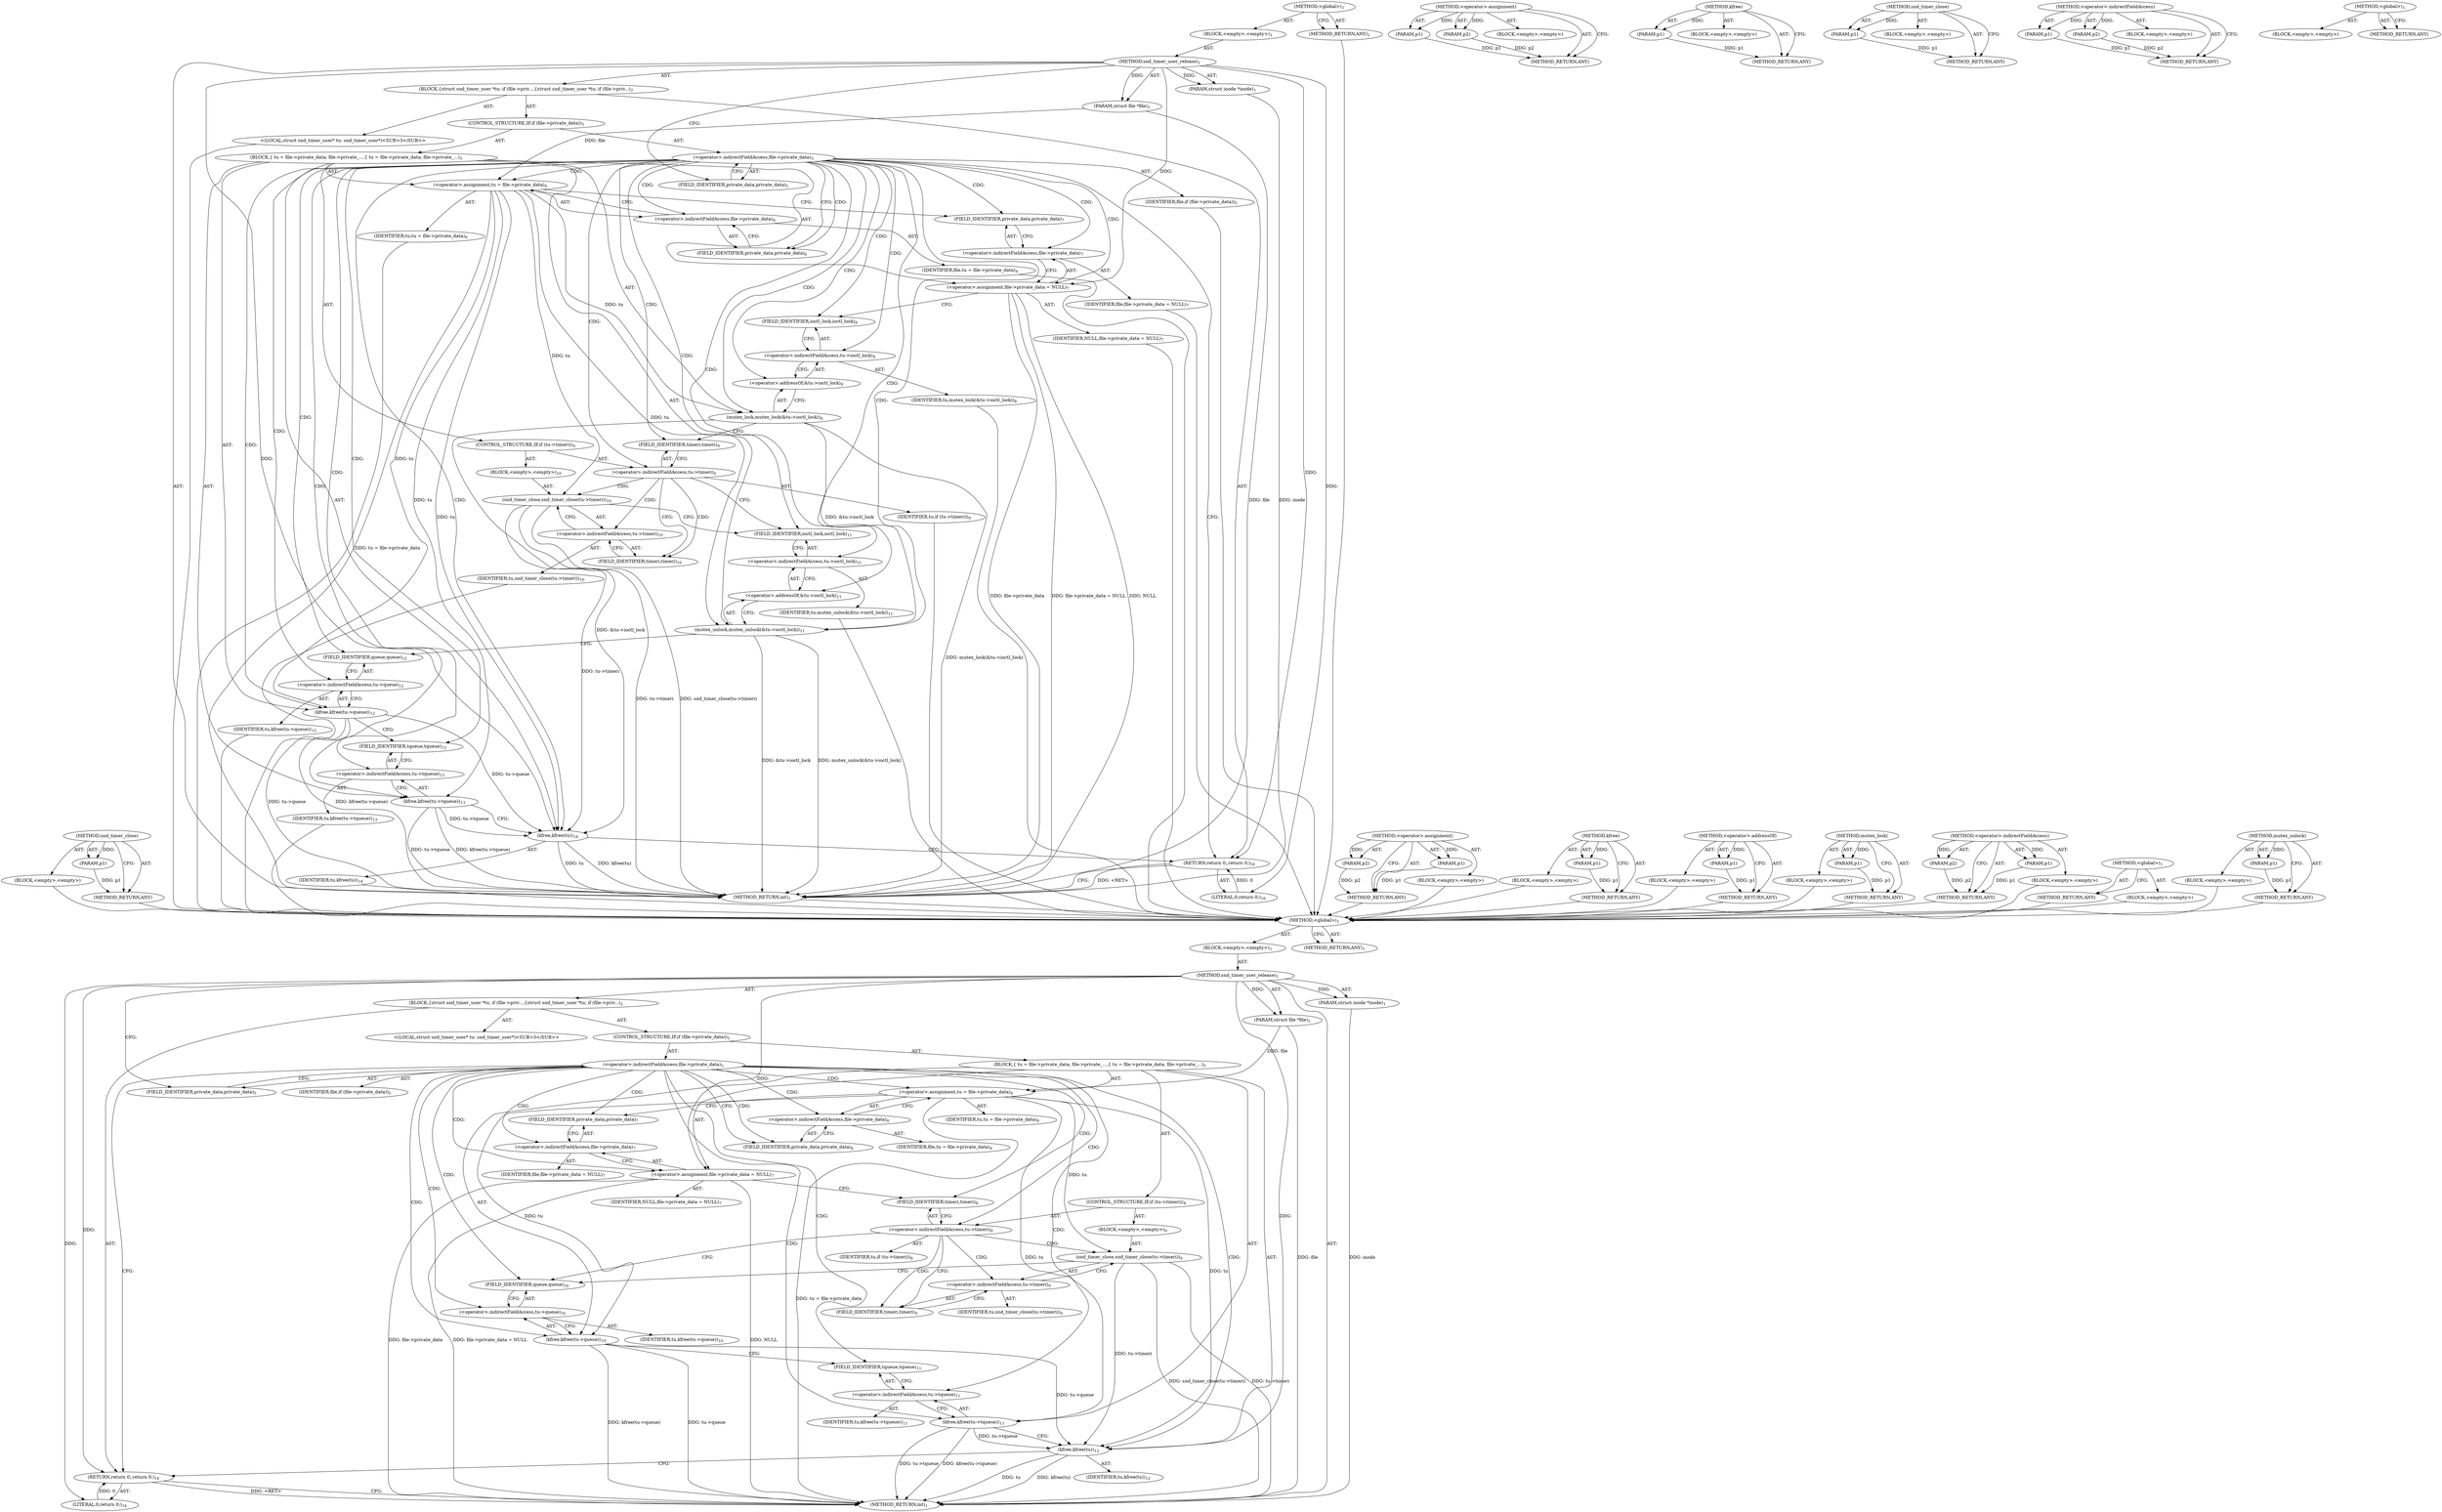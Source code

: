 digraph "mutex_unlock" {
vulnerable_6 [label=<(METHOD,&lt;global&gt;)<SUB>1</SUB>>];
vulnerable_7 [label=<(BLOCK,&lt;empty&gt;,&lt;empty&gt;)<SUB>1</SUB>>];
vulnerable_8 [label=<(METHOD,snd_timer_user_release)<SUB>1</SUB>>];
vulnerable_9 [label=<(PARAM,struct inode *inode)<SUB>1</SUB>>];
vulnerable_10 [label=<(PARAM,struct file *file)<SUB>1</SUB>>];
vulnerable_11 [label=<(BLOCK,{
	struct snd_timer_user *tu;

 	if (file-&gt;priv...,{
	struct snd_timer_user *tu;

 	if (file-&gt;priv...)<SUB>2</SUB>>];
vulnerable_12 [label="<(LOCAL,struct snd_timer_user* tu: snd_timer_user*)<SUB>3</SUB>>"];
vulnerable_13 [label=<(CONTROL_STRUCTURE,IF,if (file-&gt;private_data))<SUB>5</SUB>>];
vulnerable_14 [label=<(&lt;operator&gt;.indirectFieldAccess,file-&gt;private_data)<SUB>5</SUB>>];
vulnerable_15 [label=<(IDENTIFIER,file,if (file-&gt;private_data))<SUB>5</SUB>>];
vulnerable_16 [label=<(FIELD_IDENTIFIER,private_data,private_data)<SUB>5</SUB>>];
vulnerable_17 [label=<(BLOCK,{
 		tu = file-&gt;private_data;
 		file-&gt;private_...,{
 		tu = file-&gt;private_data;
 		file-&gt;private_...)<SUB>5</SUB>>];
vulnerable_18 [label=<(&lt;operator&gt;.assignment,tu = file-&gt;private_data)<SUB>6</SUB>>];
vulnerable_19 [label=<(IDENTIFIER,tu,tu = file-&gt;private_data)<SUB>6</SUB>>];
vulnerable_20 [label=<(&lt;operator&gt;.indirectFieldAccess,file-&gt;private_data)<SUB>6</SUB>>];
vulnerable_21 [label=<(IDENTIFIER,file,tu = file-&gt;private_data)<SUB>6</SUB>>];
vulnerable_22 [label=<(FIELD_IDENTIFIER,private_data,private_data)<SUB>6</SUB>>];
vulnerable_23 [label=<(&lt;operator&gt;.assignment,file-&gt;private_data = NULL)<SUB>7</SUB>>];
vulnerable_24 [label=<(&lt;operator&gt;.indirectFieldAccess,file-&gt;private_data)<SUB>7</SUB>>];
vulnerable_25 [label=<(IDENTIFIER,file,file-&gt;private_data = NULL)<SUB>7</SUB>>];
vulnerable_26 [label=<(FIELD_IDENTIFIER,private_data,private_data)<SUB>7</SUB>>];
vulnerable_27 [label=<(IDENTIFIER,NULL,file-&gt;private_data = NULL)<SUB>7</SUB>>];
vulnerable_28 [label=<(CONTROL_STRUCTURE,IF,if (tu-&gt;timeri))<SUB>8</SUB>>];
vulnerable_29 [label=<(&lt;operator&gt;.indirectFieldAccess,tu-&gt;timeri)<SUB>8</SUB>>];
vulnerable_30 [label=<(IDENTIFIER,tu,if (tu-&gt;timeri))<SUB>8</SUB>>];
vulnerable_31 [label=<(FIELD_IDENTIFIER,timeri,timeri)<SUB>8</SUB>>];
vulnerable_32 [label=<(BLOCK,&lt;empty&gt;,&lt;empty&gt;)<SUB>9</SUB>>];
vulnerable_33 [label=<(snd_timer_close,snd_timer_close(tu-&gt;timeri))<SUB>9</SUB>>];
vulnerable_34 [label=<(&lt;operator&gt;.indirectFieldAccess,tu-&gt;timeri)<SUB>9</SUB>>];
vulnerable_35 [label=<(IDENTIFIER,tu,snd_timer_close(tu-&gt;timeri))<SUB>9</SUB>>];
vulnerable_36 [label=<(FIELD_IDENTIFIER,timeri,timeri)<SUB>9</SUB>>];
vulnerable_37 [label=<(kfree,kfree(tu-&gt;queue))<SUB>10</SUB>>];
vulnerable_38 [label=<(&lt;operator&gt;.indirectFieldAccess,tu-&gt;queue)<SUB>10</SUB>>];
vulnerable_39 [label=<(IDENTIFIER,tu,kfree(tu-&gt;queue))<SUB>10</SUB>>];
vulnerable_40 [label=<(FIELD_IDENTIFIER,queue,queue)<SUB>10</SUB>>];
vulnerable_41 [label=<(kfree,kfree(tu-&gt;tqueue))<SUB>11</SUB>>];
vulnerable_42 [label=<(&lt;operator&gt;.indirectFieldAccess,tu-&gt;tqueue)<SUB>11</SUB>>];
vulnerable_43 [label=<(IDENTIFIER,tu,kfree(tu-&gt;tqueue))<SUB>11</SUB>>];
vulnerable_44 [label=<(FIELD_IDENTIFIER,tqueue,tqueue)<SUB>11</SUB>>];
vulnerable_45 [label=<(kfree,kfree(tu))<SUB>12</SUB>>];
vulnerable_46 [label=<(IDENTIFIER,tu,kfree(tu))<SUB>12</SUB>>];
vulnerable_47 [label=<(RETURN,return 0;,return 0;)<SUB>14</SUB>>];
vulnerable_48 [label=<(LITERAL,0,return 0;)<SUB>14</SUB>>];
vulnerable_49 [label=<(METHOD_RETURN,int)<SUB>1</SUB>>];
vulnerable_51 [label=<(METHOD_RETURN,ANY)<SUB>1</SUB>>];
vulnerable_77 [label=<(METHOD,&lt;operator&gt;.assignment)>];
vulnerable_78 [label=<(PARAM,p1)>];
vulnerable_79 [label=<(PARAM,p2)>];
vulnerable_80 [label=<(BLOCK,&lt;empty&gt;,&lt;empty&gt;)>];
vulnerable_81 [label=<(METHOD_RETURN,ANY)>];
vulnerable_86 [label=<(METHOD,kfree)>];
vulnerable_87 [label=<(PARAM,p1)>];
vulnerable_88 [label=<(BLOCK,&lt;empty&gt;,&lt;empty&gt;)>];
vulnerable_89 [label=<(METHOD_RETURN,ANY)>];
vulnerable_82 [label=<(METHOD,snd_timer_close)>];
vulnerable_83 [label=<(PARAM,p1)>];
vulnerable_84 [label=<(BLOCK,&lt;empty&gt;,&lt;empty&gt;)>];
vulnerable_85 [label=<(METHOD_RETURN,ANY)>];
vulnerable_72 [label=<(METHOD,&lt;operator&gt;.indirectFieldAccess)>];
vulnerable_73 [label=<(PARAM,p1)>];
vulnerable_74 [label=<(PARAM,p2)>];
vulnerable_75 [label=<(BLOCK,&lt;empty&gt;,&lt;empty&gt;)>];
vulnerable_76 [label=<(METHOD_RETURN,ANY)>];
vulnerable_66 [label=<(METHOD,&lt;global&gt;)<SUB>1</SUB>>];
vulnerable_67 [label=<(BLOCK,&lt;empty&gt;,&lt;empty&gt;)>];
vulnerable_68 [label=<(METHOD_RETURN,ANY)>];
fixed_100 [label=<(METHOD,snd_timer_close)>];
fixed_101 [label=<(PARAM,p1)>];
fixed_102 [label=<(BLOCK,&lt;empty&gt;,&lt;empty&gt;)>];
fixed_103 [label=<(METHOD_RETURN,ANY)>];
fixed_6 [label=<(METHOD,&lt;global&gt;)<SUB>1</SUB>>];
fixed_7 [label=<(BLOCK,&lt;empty&gt;,&lt;empty&gt;)<SUB>1</SUB>>];
fixed_8 [label=<(METHOD,snd_timer_user_release)<SUB>1</SUB>>];
fixed_9 [label=<(PARAM,struct inode *inode)<SUB>1</SUB>>];
fixed_10 [label=<(PARAM,struct file *file)<SUB>1</SUB>>];
fixed_11 [label=<(BLOCK,{
	struct snd_timer_user *tu;

 	if (file-&gt;priv...,{
	struct snd_timer_user *tu;

 	if (file-&gt;priv...)<SUB>2</SUB>>];
fixed_12 [label="<(LOCAL,struct snd_timer_user* tu: snd_timer_user*)<SUB>3</SUB>>"];
fixed_13 [label=<(CONTROL_STRUCTURE,IF,if (file-&gt;private_data))<SUB>5</SUB>>];
fixed_14 [label=<(&lt;operator&gt;.indirectFieldAccess,file-&gt;private_data)<SUB>5</SUB>>];
fixed_15 [label=<(IDENTIFIER,file,if (file-&gt;private_data))<SUB>5</SUB>>];
fixed_16 [label=<(FIELD_IDENTIFIER,private_data,private_data)<SUB>5</SUB>>];
fixed_17 [label=<(BLOCK,{
 		tu = file-&gt;private_data;
 		file-&gt;private_...,{
 		tu = file-&gt;private_data;
 		file-&gt;private_...)<SUB>5</SUB>>];
fixed_18 [label=<(&lt;operator&gt;.assignment,tu = file-&gt;private_data)<SUB>6</SUB>>];
fixed_19 [label=<(IDENTIFIER,tu,tu = file-&gt;private_data)<SUB>6</SUB>>];
fixed_20 [label=<(&lt;operator&gt;.indirectFieldAccess,file-&gt;private_data)<SUB>6</SUB>>];
fixed_21 [label=<(IDENTIFIER,file,tu = file-&gt;private_data)<SUB>6</SUB>>];
fixed_22 [label=<(FIELD_IDENTIFIER,private_data,private_data)<SUB>6</SUB>>];
fixed_23 [label=<(&lt;operator&gt;.assignment,file-&gt;private_data = NULL)<SUB>7</SUB>>];
fixed_24 [label=<(&lt;operator&gt;.indirectFieldAccess,file-&gt;private_data)<SUB>7</SUB>>];
fixed_25 [label=<(IDENTIFIER,file,file-&gt;private_data = NULL)<SUB>7</SUB>>];
fixed_26 [label=<(FIELD_IDENTIFIER,private_data,private_data)<SUB>7</SUB>>];
fixed_27 [label=<(IDENTIFIER,NULL,file-&gt;private_data = NULL)<SUB>7</SUB>>];
fixed_28 [label=<(mutex_lock,mutex_lock(&amp;tu-&gt;ioctl_lock))<SUB>8</SUB>>];
fixed_29 [label=<(&lt;operator&gt;.addressOf,&amp;tu-&gt;ioctl_lock)<SUB>8</SUB>>];
fixed_30 [label=<(&lt;operator&gt;.indirectFieldAccess,tu-&gt;ioctl_lock)<SUB>8</SUB>>];
fixed_31 [label=<(IDENTIFIER,tu,mutex_lock(&amp;tu-&gt;ioctl_lock))<SUB>8</SUB>>];
fixed_32 [label=<(FIELD_IDENTIFIER,ioctl_lock,ioctl_lock)<SUB>8</SUB>>];
fixed_33 [label=<(CONTROL_STRUCTURE,IF,if (tu-&gt;timeri))<SUB>9</SUB>>];
fixed_34 [label=<(&lt;operator&gt;.indirectFieldAccess,tu-&gt;timeri)<SUB>9</SUB>>];
fixed_35 [label=<(IDENTIFIER,tu,if (tu-&gt;timeri))<SUB>9</SUB>>];
fixed_36 [label=<(FIELD_IDENTIFIER,timeri,timeri)<SUB>9</SUB>>];
fixed_37 [label=<(BLOCK,&lt;empty&gt;,&lt;empty&gt;)<SUB>10</SUB>>];
fixed_38 [label=<(snd_timer_close,snd_timer_close(tu-&gt;timeri))<SUB>10</SUB>>];
fixed_39 [label=<(&lt;operator&gt;.indirectFieldAccess,tu-&gt;timeri)<SUB>10</SUB>>];
fixed_40 [label=<(IDENTIFIER,tu,snd_timer_close(tu-&gt;timeri))<SUB>10</SUB>>];
fixed_41 [label=<(FIELD_IDENTIFIER,timeri,timeri)<SUB>10</SUB>>];
fixed_42 [label=<(mutex_unlock,mutex_unlock(&amp;tu-&gt;ioctl_lock))<SUB>11</SUB>>];
fixed_43 [label=<(&lt;operator&gt;.addressOf,&amp;tu-&gt;ioctl_lock)<SUB>11</SUB>>];
fixed_44 [label=<(&lt;operator&gt;.indirectFieldAccess,tu-&gt;ioctl_lock)<SUB>11</SUB>>];
fixed_45 [label=<(IDENTIFIER,tu,mutex_unlock(&amp;tu-&gt;ioctl_lock))<SUB>11</SUB>>];
fixed_46 [label=<(FIELD_IDENTIFIER,ioctl_lock,ioctl_lock)<SUB>11</SUB>>];
fixed_47 [label=<(kfree,kfree(tu-&gt;queue))<SUB>12</SUB>>];
fixed_48 [label=<(&lt;operator&gt;.indirectFieldAccess,tu-&gt;queue)<SUB>12</SUB>>];
fixed_49 [label=<(IDENTIFIER,tu,kfree(tu-&gt;queue))<SUB>12</SUB>>];
fixed_50 [label=<(FIELD_IDENTIFIER,queue,queue)<SUB>12</SUB>>];
fixed_51 [label=<(kfree,kfree(tu-&gt;tqueue))<SUB>13</SUB>>];
fixed_52 [label=<(&lt;operator&gt;.indirectFieldAccess,tu-&gt;tqueue)<SUB>13</SUB>>];
fixed_53 [label=<(IDENTIFIER,tu,kfree(tu-&gt;tqueue))<SUB>13</SUB>>];
fixed_54 [label=<(FIELD_IDENTIFIER,tqueue,tqueue)<SUB>13</SUB>>];
fixed_55 [label=<(kfree,kfree(tu))<SUB>14</SUB>>];
fixed_56 [label=<(IDENTIFIER,tu,kfree(tu))<SUB>14</SUB>>];
fixed_57 [label=<(RETURN,return 0;,return 0;)<SUB>16</SUB>>];
fixed_58 [label=<(LITERAL,0,return 0;)<SUB>16</SUB>>];
fixed_59 [label=<(METHOD_RETURN,int)<SUB>1</SUB>>];
fixed_61 [label=<(METHOD_RETURN,ANY)<SUB>1</SUB>>];
fixed_87 [label=<(METHOD,&lt;operator&gt;.assignment)>];
fixed_88 [label=<(PARAM,p1)>];
fixed_89 [label=<(PARAM,p2)>];
fixed_90 [label=<(BLOCK,&lt;empty&gt;,&lt;empty&gt;)>];
fixed_91 [label=<(METHOD_RETURN,ANY)>];
fixed_108 [label=<(METHOD,kfree)>];
fixed_109 [label=<(PARAM,p1)>];
fixed_110 [label=<(BLOCK,&lt;empty&gt;,&lt;empty&gt;)>];
fixed_111 [label=<(METHOD_RETURN,ANY)>];
fixed_96 [label=<(METHOD,&lt;operator&gt;.addressOf)>];
fixed_97 [label=<(PARAM,p1)>];
fixed_98 [label=<(BLOCK,&lt;empty&gt;,&lt;empty&gt;)>];
fixed_99 [label=<(METHOD_RETURN,ANY)>];
fixed_92 [label=<(METHOD,mutex_lock)>];
fixed_93 [label=<(PARAM,p1)>];
fixed_94 [label=<(BLOCK,&lt;empty&gt;,&lt;empty&gt;)>];
fixed_95 [label=<(METHOD_RETURN,ANY)>];
fixed_82 [label=<(METHOD,&lt;operator&gt;.indirectFieldAccess)>];
fixed_83 [label=<(PARAM,p1)>];
fixed_84 [label=<(PARAM,p2)>];
fixed_85 [label=<(BLOCK,&lt;empty&gt;,&lt;empty&gt;)>];
fixed_86 [label=<(METHOD_RETURN,ANY)>];
fixed_76 [label=<(METHOD,&lt;global&gt;)<SUB>1</SUB>>];
fixed_77 [label=<(BLOCK,&lt;empty&gt;,&lt;empty&gt;)>];
fixed_78 [label=<(METHOD_RETURN,ANY)>];
fixed_104 [label=<(METHOD,mutex_unlock)>];
fixed_105 [label=<(PARAM,p1)>];
fixed_106 [label=<(BLOCK,&lt;empty&gt;,&lt;empty&gt;)>];
fixed_107 [label=<(METHOD_RETURN,ANY)>];
vulnerable_6 -> vulnerable_7  [key=0, label="AST: "];
vulnerable_6 -> vulnerable_51  [key=0, label="AST: "];
vulnerable_6 -> vulnerable_51  [key=1, label="CFG: "];
vulnerable_7 -> vulnerable_8  [key=0, label="AST: "];
vulnerable_8 -> vulnerable_9  [key=0, label="AST: "];
vulnerable_8 -> vulnerable_9  [key=1, label="DDG: "];
vulnerable_8 -> vulnerable_10  [key=0, label="AST: "];
vulnerable_8 -> vulnerable_10  [key=1, label="DDG: "];
vulnerable_8 -> vulnerable_11  [key=0, label="AST: "];
vulnerable_8 -> vulnerable_49  [key=0, label="AST: "];
vulnerable_8 -> vulnerable_16  [key=0, label="CFG: "];
vulnerable_8 -> vulnerable_47  [key=0, label="DDG: "];
vulnerable_8 -> vulnerable_48  [key=0, label="DDG: "];
vulnerable_8 -> vulnerable_23  [key=0, label="DDG: "];
vulnerable_8 -> vulnerable_45  [key=0, label="DDG: "];
vulnerable_9 -> vulnerable_49  [key=0, label="DDG: inode"];
vulnerable_10 -> vulnerable_49  [key=0, label="DDG: file"];
vulnerable_10 -> vulnerable_18  [key=0, label="DDG: file"];
vulnerable_11 -> vulnerable_12  [key=0, label="AST: "];
vulnerable_11 -> vulnerable_13  [key=0, label="AST: "];
vulnerable_11 -> vulnerable_47  [key=0, label="AST: "];
vulnerable_13 -> vulnerable_14  [key=0, label="AST: "];
vulnerable_13 -> vulnerable_17  [key=0, label="AST: "];
vulnerable_14 -> vulnerable_15  [key=0, label="AST: "];
vulnerable_14 -> vulnerable_16  [key=0, label="AST: "];
vulnerable_14 -> vulnerable_22  [key=0, label="CFG: "];
vulnerable_14 -> vulnerable_22  [key=1, label="CDG: "];
vulnerable_14 -> vulnerable_47  [key=0, label="CFG: "];
vulnerable_14 -> vulnerable_24  [key=0, label="CDG: "];
vulnerable_14 -> vulnerable_26  [key=0, label="CDG: "];
vulnerable_14 -> vulnerable_42  [key=0, label="CDG: "];
vulnerable_14 -> vulnerable_23  [key=0, label="CDG: "];
vulnerable_14 -> vulnerable_37  [key=0, label="CDG: "];
vulnerable_14 -> vulnerable_20  [key=0, label="CDG: "];
vulnerable_14 -> vulnerable_38  [key=0, label="CDG: "];
vulnerable_14 -> vulnerable_41  [key=0, label="CDG: "];
vulnerable_14 -> vulnerable_45  [key=0, label="CDG: "];
vulnerable_14 -> vulnerable_40  [key=0, label="CDG: "];
vulnerable_14 -> vulnerable_29  [key=0, label="CDG: "];
vulnerable_14 -> vulnerable_18  [key=0, label="CDG: "];
vulnerable_14 -> vulnerable_44  [key=0, label="CDG: "];
vulnerable_14 -> vulnerable_31  [key=0, label="CDG: "];
vulnerable_16 -> vulnerable_14  [key=0, label="CFG: "];
vulnerable_17 -> vulnerable_18  [key=0, label="AST: "];
vulnerable_17 -> vulnerable_23  [key=0, label="AST: "];
vulnerable_17 -> vulnerable_28  [key=0, label="AST: "];
vulnerable_17 -> vulnerable_37  [key=0, label="AST: "];
vulnerable_17 -> vulnerable_41  [key=0, label="AST: "];
vulnerable_17 -> vulnerable_45  [key=0, label="AST: "];
vulnerable_18 -> vulnerable_19  [key=0, label="AST: "];
vulnerable_18 -> vulnerable_20  [key=0, label="AST: "];
vulnerable_18 -> vulnerable_26  [key=0, label="CFG: "];
vulnerable_18 -> vulnerable_49  [key=0, label="DDG: tu = file-&gt;private_data"];
vulnerable_18 -> vulnerable_37  [key=0, label="DDG: tu"];
vulnerable_18 -> vulnerable_41  [key=0, label="DDG: tu"];
vulnerable_18 -> vulnerable_45  [key=0, label="DDG: tu"];
vulnerable_18 -> vulnerable_33  [key=0, label="DDG: tu"];
vulnerable_20 -> vulnerable_21  [key=0, label="AST: "];
vulnerable_20 -> vulnerable_22  [key=0, label="AST: "];
vulnerable_20 -> vulnerable_18  [key=0, label="CFG: "];
vulnerable_22 -> vulnerable_20  [key=0, label="CFG: "];
vulnerable_23 -> vulnerable_24  [key=0, label="AST: "];
vulnerable_23 -> vulnerable_27  [key=0, label="AST: "];
vulnerable_23 -> vulnerable_31  [key=0, label="CFG: "];
vulnerable_23 -> vulnerable_49  [key=0, label="DDG: file-&gt;private_data"];
vulnerable_23 -> vulnerable_49  [key=1, label="DDG: file-&gt;private_data = NULL"];
vulnerable_23 -> vulnerable_49  [key=2, label="DDG: NULL"];
vulnerable_24 -> vulnerable_25  [key=0, label="AST: "];
vulnerable_24 -> vulnerable_26  [key=0, label="AST: "];
vulnerable_24 -> vulnerable_23  [key=0, label="CFG: "];
vulnerable_26 -> vulnerable_24  [key=0, label="CFG: "];
vulnerable_28 -> vulnerable_29  [key=0, label="AST: "];
vulnerable_28 -> vulnerable_32  [key=0, label="AST: "];
vulnerable_29 -> vulnerable_30  [key=0, label="AST: "];
vulnerable_29 -> vulnerable_31  [key=0, label="AST: "];
vulnerable_29 -> vulnerable_36  [key=0, label="CFG: "];
vulnerable_29 -> vulnerable_36  [key=1, label="CDG: "];
vulnerable_29 -> vulnerable_40  [key=0, label="CFG: "];
vulnerable_29 -> vulnerable_34  [key=0, label="CDG: "];
vulnerable_29 -> vulnerable_33  [key=0, label="CDG: "];
vulnerable_31 -> vulnerable_29  [key=0, label="CFG: "];
vulnerable_32 -> vulnerable_33  [key=0, label="AST: "];
vulnerable_33 -> vulnerable_34  [key=0, label="AST: "];
vulnerable_33 -> vulnerable_40  [key=0, label="CFG: "];
vulnerable_33 -> vulnerable_49  [key=0, label="DDG: tu-&gt;timeri"];
vulnerable_33 -> vulnerable_49  [key=1, label="DDG: snd_timer_close(tu-&gt;timeri)"];
vulnerable_33 -> vulnerable_45  [key=0, label="DDG: tu-&gt;timeri"];
vulnerable_34 -> vulnerable_35  [key=0, label="AST: "];
vulnerable_34 -> vulnerable_36  [key=0, label="AST: "];
vulnerable_34 -> vulnerable_33  [key=0, label="CFG: "];
vulnerable_36 -> vulnerable_34  [key=0, label="CFG: "];
vulnerable_37 -> vulnerable_38  [key=0, label="AST: "];
vulnerable_37 -> vulnerable_44  [key=0, label="CFG: "];
vulnerable_37 -> vulnerable_49  [key=0, label="DDG: tu-&gt;queue"];
vulnerable_37 -> vulnerable_49  [key=1, label="DDG: kfree(tu-&gt;queue)"];
vulnerable_37 -> vulnerable_45  [key=0, label="DDG: tu-&gt;queue"];
vulnerable_38 -> vulnerable_39  [key=0, label="AST: "];
vulnerable_38 -> vulnerable_40  [key=0, label="AST: "];
vulnerable_38 -> vulnerable_37  [key=0, label="CFG: "];
vulnerable_40 -> vulnerable_38  [key=0, label="CFG: "];
vulnerable_41 -> vulnerable_42  [key=0, label="AST: "];
vulnerable_41 -> vulnerable_45  [key=0, label="CFG: "];
vulnerable_41 -> vulnerable_45  [key=1, label="DDG: tu-&gt;tqueue"];
vulnerable_41 -> vulnerable_49  [key=0, label="DDG: tu-&gt;tqueue"];
vulnerable_41 -> vulnerable_49  [key=1, label="DDG: kfree(tu-&gt;tqueue)"];
vulnerable_42 -> vulnerable_43  [key=0, label="AST: "];
vulnerable_42 -> vulnerable_44  [key=0, label="AST: "];
vulnerable_42 -> vulnerable_41  [key=0, label="CFG: "];
vulnerable_44 -> vulnerable_42  [key=0, label="CFG: "];
vulnerable_45 -> vulnerable_46  [key=0, label="AST: "];
vulnerable_45 -> vulnerable_47  [key=0, label="CFG: "];
vulnerable_45 -> vulnerable_49  [key=0, label="DDG: tu"];
vulnerable_45 -> vulnerable_49  [key=1, label="DDG: kfree(tu)"];
vulnerable_47 -> vulnerable_48  [key=0, label="AST: "];
vulnerable_47 -> vulnerable_49  [key=0, label="CFG: "];
vulnerable_47 -> vulnerable_49  [key=1, label="DDG: &lt;RET&gt;"];
vulnerable_48 -> vulnerable_47  [key=0, label="DDG: 0"];
vulnerable_77 -> vulnerable_78  [key=0, label="AST: "];
vulnerable_77 -> vulnerable_78  [key=1, label="DDG: "];
vulnerable_77 -> vulnerable_80  [key=0, label="AST: "];
vulnerable_77 -> vulnerable_79  [key=0, label="AST: "];
vulnerable_77 -> vulnerable_79  [key=1, label="DDG: "];
vulnerable_77 -> vulnerable_81  [key=0, label="AST: "];
vulnerable_77 -> vulnerable_81  [key=1, label="CFG: "];
vulnerable_78 -> vulnerable_81  [key=0, label="DDG: p1"];
vulnerable_79 -> vulnerable_81  [key=0, label="DDG: p2"];
vulnerable_86 -> vulnerable_87  [key=0, label="AST: "];
vulnerable_86 -> vulnerable_87  [key=1, label="DDG: "];
vulnerable_86 -> vulnerable_88  [key=0, label="AST: "];
vulnerable_86 -> vulnerable_89  [key=0, label="AST: "];
vulnerable_86 -> vulnerable_89  [key=1, label="CFG: "];
vulnerable_87 -> vulnerable_89  [key=0, label="DDG: p1"];
vulnerable_82 -> vulnerable_83  [key=0, label="AST: "];
vulnerable_82 -> vulnerable_83  [key=1, label="DDG: "];
vulnerable_82 -> vulnerable_84  [key=0, label="AST: "];
vulnerable_82 -> vulnerable_85  [key=0, label="AST: "];
vulnerable_82 -> vulnerable_85  [key=1, label="CFG: "];
vulnerable_83 -> vulnerable_85  [key=0, label="DDG: p1"];
vulnerable_72 -> vulnerable_73  [key=0, label="AST: "];
vulnerable_72 -> vulnerable_73  [key=1, label="DDG: "];
vulnerable_72 -> vulnerable_75  [key=0, label="AST: "];
vulnerable_72 -> vulnerable_74  [key=0, label="AST: "];
vulnerable_72 -> vulnerable_74  [key=1, label="DDG: "];
vulnerable_72 -> vulnerable_76  [key=0, label="AST: "];
vulnerable_72 -> vulnerable_76  [key=1, label="CFG: "];
vulnerable_73 -> vulnerable_76  [key=0, label="DDG: p1"];
vulnerable_74 -> vulnerable_76  [key=0, label="DDG: p2"];
vulnerable_66 -> vulnerable_67  [key=0, label="AST: "];
vulnerable_66 -> vulnerable_68  [key=0, label="AST: "];
vulnerable_66 -> vulnerable_68  [key=1, label="CFG: "];
fixed_100 -> fixed_101  [key=0, label="AST: "];
fixed_100 -> fixed_101  [key=1, label="DDG: "];
fixed_100 -> fixed_102  [key=0, label="AST: "];
fixed_100 -> fixed_103  [key=0, label="AST: "];
fixed_100 -> fixed_103  [key=1, label="CFG: "];
fixed_101 -> fixed_103  [key=0, label="DDG: p1"];
fixed_102 -> vulnerable_6  [key=0];
fixed_103 -> vulnerable_6  [key=0];
fixed_6 -> fixed_7  [key=0, label="AST: "];
fixed_6 -> fixed_61  [key=0, label="AST: "];
fixed_6 -> fixed_61  [key=1, label="CFG: "];
fixed_7 -> fixed_8  [key=0, label="AST: "];
fixed_8 -> fixed_9  [key=0, label="AST: "];
fixed_8 -> fixed_9  [key=1, label="DDG: "];
fixed_8 -> fixed_10  [key=0, label="AST: "];
fixed_8 -> fixed_10  [key=1, label="DDG: "];
fixed_8 -> fixed_11  [key=0, label="AST: "];
fixed_8 -> fixed_59  [key=0, label="AST: "];
fixed_8 -> fixed_16  [key=0, label="CFG: "];
fixed_8 -> fixed_57  [key=0, label="DDG: "];
fixed_8 -> fixed_58  [key=0, label="DDG: "];
fixed_8 -> fixed_23  [key=0, label="DDG: "];
fixed_8 -> fixed_55  [key=0, label="DDG: "];
fixed_9 -> fixed_59  [key=0, label="DDG: inode"];
fixed_10 -> fixed_59  [key=0, label="DDG: file"];
fixed_10 -> fixed_18  [key=0, label="DDG: file"];
fixed_11 -> fixed_12  [key=0, label="AST: "];
fixed_11 -> fixed_13  [key=0, label="AST: "];
fixed_11 -> fixed_57  [key=0, label="AST: "];
fixed_12 -> vulnerable_6  [key=0];
fixed_13 -> fixed_14  [key=0, label="AST: "];
fixed_13 -> fixed_17  [key=0, label="AST: "];
fixed_14 -> fixed_15  [key=0, label="AST: "];
fixed_14 -> fixed_16  [key=0, label="AST: "];
fixed_14 -> fixed_22  [key=0, label="CFG: "];
fixed_14 -> fixed_22  [key=1, label="CDG: "];
fixed_14 -> fixed_57  [key=0, label="CFG: "];
fixed_14 -> fixed_24  [key=0, label="CDG: "];
fixed_14 -> fixed_47  [key=0, label="CDG: "];
fixed_14 -> fixed_30  [key=0, label="CDG: "];
fixed_14 -> fixed_34  [key=0, label="CDG: "];
fixed_14 -> fixed_48  [key=0, label="CDG: "];
fixed_14 -> fixed_32  [key=0, label="CDG: "];
fixed_14 -> fixed_26  [key=0, label="CDG: "];
fixed_14 -> fixed_42  [key=0, label="CDG: "];
fixed_14 -> fixed_23  [key=0, label="CDG: "];
fixed_14 -> fixed_51  [key=0, label="CDG: "];
fixed_14 -> fixed_28  [key=0, label="CDG: "];
fixed_14 -> fixed_36  [key=0, label="CDG: "];
fixed_14 -> fixed_52  [key=0, label="CDG: "];
fixed_14 -> fixed_46  [key=0, label="CDG: "];
fixed_14 -> fixed_20  [key=0, label="CDG: "];
fixed_14 -> fixed_29  [key=0, label="CDG: "];
fixed_14 -> fixed_18  [key=0, label="CDG: "];
fixed_14 -> fixed_50  [key=0, label="CDG: "];
fixed_14 -> fixed_44  [key=0, label="CDG: "];
fixed_14 -> fixed_55  [key=0, label="CDG: "];
fixed_14 -> fixed_54  [key=0, label="CDG: "];
fixed_14 -> fixed_43  [key=0, label="CDG: "];
fixed_15 -> vulnerable_6  [key=0];
fixed_16 -> fixed_14  [key=0, label="CFG: "];
fixed_17 -> fixed_18  [key=0, label="AST: "];
fixed_17 -> fixed_23  [key=0, label="AST: "];
fixed_17 -> fixed_28  [key=0, label="AST: "];
fixed_17 -> fixed_33  [key=0, label="AST: "];
fixed_17 -> fixed_42  [key=0, label="AST: "];
fixed_17 -> fixed_47  [key=0, label="AST: "];
fixed_17 -> fixed_51  [key=0, label="AST: "];
fixed_17 -> fixed_55  [key=0, label="AST: "];
fixed_18 -> fixed_19  [key=0, label="AST: "];
fixed_18 -> fixed_20  [key=0, label="AST: "];
fixed_18 -> fixed_26  [key=0, label="CFG: "];
fixed_18 -> fixed_59  [key=0, label="DDG: tu = file-&gt;private_data"];
fixed_18 -> fixed_28  [key=0, label="DDG: tu"];
fixed_18 -> fixed_42  [key=0, label="DDG: tu"];
fixed_18 -> fixed_47  [key=0, label="DDG: tu"];
fixed_18 -> fixed_51  [key=0, label="DDG: tu"];
fixed_18 -> fixed_55  [key=0, label="DDG: tu"];
fixed_18 -> fixed_38  [key=0, label="DDG: tu"];
fixed_19 -> vulnerable_6  [key=0];
fixed_20 -> fixed_21  [key=0, label="AST: "];
fixed_20 -> fixed_22  [key=0, label="AST: "];
fixed_20 -> fixed_18  [key=0, label="CFG: "];
fixed_21 -> vulnerable_6  [key=0];
fixed_22 -> fixed_20  [key=0, label="CFG: "];
fixed_23 -> fixed_24  [key=0, label="AST: "];
fixed_23 -> fixed_27  [key=0, label="AST: "];
fixed_23 -> fixed_32  [key=0, label="CFG: "];
fixed_23 -> fixed_59  [key=0, label="DDG: file-&gt;private_data"];
fixed_23 -> fixed_59  [key=1, label="DDG: file-&gt;private_data = NULL"];
fixed_23 -> fixed_59  [key=2, label="DDG: NULL"];
fixed_24 -> fixed_25  [key=0, label="AST: "];
fixed_24 -> fixed_26  [key=0, label="AST: "];
fixed_24 -> fixed_23  [key=0, label="CFG: "];
fixed_25 -> vulnerable_6  [key=0];
fixed_26 -> fixed_24  [key=0, label="CFG: "];
fixed_27 -> vulnerable_6  [key=0];
fixed_28 -> fixed_29  [key=0, label="AST: "];
fixed_28 -> fixed_36  [key=0, label="CFG: "];
fixed_28 -> fixed_59  [key=0, label="DDG: mutex_lock(&amp;tu-&gt;ioctl_lock)"];
fixed_28 -> fixed_42  [key=0, label="DDG: &amp;tu-&gt;ioctl_lock"];
fixed_28 -> fixed_55  [key=0, label="DDG: &amp;tu-&gt;ioctl_lock"];
fixed_29 -> fixed_30  [key=0, label="AST: "];
fixed_29 -> fixed_28  [key=0, label="CFG: "];
fixed_30 -> fixed_31  [key=0, label="AST: "];
fixed_30 -> fixed_32  [key=0, label="AST: "];
fixed_30 -> fixed_29  [key=0, label="CFG: "];
fixed_31 -> vulnerable_6  [key=0];
fixed_32 -> fixed_30  [key=0, label="CFG: "];
fixed_33 -> fixed_34  [key=0, label="AST: "];
fixed_33 -> fixed_37  [key=0, label="AST: "];
fixed_34 -> fixed_35  [key=0, label="AST: "];
fixed_34 -> fixed_36  [key=0, label="AST: "];
fixed_34 -> fixed_41  [key=0, label="CFG: "];
fixed_34 -> fixed_41  [key=1, label="CDG: "];
fixed_34 -> fixed_46  [key=0, label="CFG: "];
fixed_34 -> fixed_38  [key=0, label="CDG: "];
fixed_34 -> fixed_39  [key=0, label="CDG: "];
fixed_35 -> vulnerable_6  [key=0];
fixed_36 -> fixed_34  [key=0, label="CFG: "];
fixed_37 -> fixed_38  [key=0, label="AST: "];
fixed_38 -> fixed_39  [key=0, label="AST: "];
fixed_38 -> fixed_46  [key=0, label="CFG: "];
fixed_38 -> fixed_59  [key=0, label="DDG: tu-&gt;timeri"];
fixed_38 -> fixed_59  [key=1, label="DDG: snd_timer_close(tu-&gt;timeri)"];
fixed_38 -> fixed_55  [key=0, label="DDG: tu-&gt;timeri"];
fixed_39 -> fixed_40  [key=0, label="AST: "];
fixed_39 -> fixed_41  [key=0, label="AST: "];
fixed_39 -> fixed_38  [key=0, label="CFG: "];
fixed_40 -> vulnerable_6  [key=0];
fixed_41 -> fixed_39  [key=0, label="CFG: "];
fixed_42 -> fixed_43  [key=0, label="AST: "];
fixed_42 -> fixed_50  [key=0, label="CFG: "];
fixed_42 -> fixed_59  [key=0, label="DDG: &amp;tu-&gt;ioctl_lock"];
fixed_42 -> fixed_59  [key=1, label="DDG: mutex_unlock(&amp;tu-&gt;ioctl_lock)"];
fixed_43 -> fixed_44  [key=0, label="AST: "];
fixed_43 -> fixed_42  [key=0, label="CFG: "];
fixed_44 -> fixed_45  [key=0, label="AST: "];
fixed_44 -> fixed_46  [key=0, label="AST: "];
fixed_44 -> fixed_43  [key=0, label="CFG: "];
fixed_45 -> vulnerable_6  [key=0];
fixed_46 -> fixed_44  [key=0, label="CFG: "];
fixed_47 -> fixed_48  [key=0, label="AST: "];
fixed_47 -> fixed_54  [key=0, label="CFG: "];
fixed_47 -> fixed_59  [key=0, label="DDG: tu-&gt;queue"];
fixed_47 -> fixed_59  [key=1, label="DDG: kfree(tu-&gt;queue)"];
fixed_47 -> fixed_55  [key=0, label="DDG: tu-&gt;queue"];
fixed_48 -> fixed_49  [key=0, label="AST: "];
fixed_48 -> fixed_50  [key=0, label="AST: "];
fixed_48 -> fixed_47  [key=0, label="CFG: "];
fixed_49 -> vulnerable_6  [key=0];
fixed_50 -> fixed_48  [key=0, label="CFG: "];
fixed_51 -> fixed_52  [key=0, label="AST: "];
fixed_51 -> fixed_55  [key=0, label="CFG: "];
fixed_51 -> fixed_55  [key=1, label="DDG: tu-&gt;tqueue"];
fixed_51 -> fixed_59  [key=0, label="DDG: tu-&gt;tqueue"];
fixed_51 -> fixed_59  [key=1, label="DDG: kfree(tu-&gt;tqueue)"];
fixed_52 -> fixed_53  [key=0, label="AST: "];
fixed_52 -> fixed_54  [key=0, label="AST: "];
fixed_52 -> fixed_51  [key=0, label="CFG: "];
fixed_53 -> vulnerable_6  [key=0];
fixed_54 -> fixed_52  [key=0, label="CFG: "];
fixed_55 -> fixed_56  [key=0, label="AST: "];
fixed_55 -> fixed_57  [key=0, label="CFG: "];
fixed_55 -> fixed_59  [key=0, label="DDG: tu"];
fixed_55 -> fixed_59  [key=1, label="DDG: kfree(tu)"];
fixed_56 -> vulnerable_6  [key=0];
fixed_57 -> fixed_58  [key=0, label="AST: "];
fixed_57 -> fixed_59  [key=0, label="CFG: "];
fixed_57 -> fixed_59  [key=1, label="DDG: &lt;RET&gt;"];
fixed_58 -> fixed_57  [key=0, label="DDG: 0"];
fixed_59 -> vulnerable_6  [key=0];
fixed_61 -> vulnerable_6  [key=0];
fixed_87 -> fixed_88  [key=0, label="AST: "];
fixed_87 -> fixed_88  [key=1, label="DDG: "];
fixed_87 -> fixed_90  [key=0, label="AST: "];
fixed_87 -> fixed_89  [key=0, label="AST: "];
fixed_87 -> fixed_89  [key=1, label="DDG: "];
fixed_87 -> fixed_91  [key=0, label="AST: "];
fixed_87 -> fixed_91  [key=1, label="CFG: "];
fixed_88 -> fixed_91  [key=0, label="DDG: p1"];
fixed_89 -> fixed_91  [key=0, label="DDG: p2"];
fixed_90 -> vulnerable_6  [key=0];
fixed_91 -> vulnerable_6  [key=0];
fixed_108 -> fixed_109  [key=0, label="AST: "];
fixed_108 -> fixed_109  [key=1, label="DDG: "];
fixed_108 -> fixed_110  [key=0, label="AST: "];
fixed_108 -> fixed_111  [key=0, label="AST: "];
fixed_108 -> fixed_111  [key=1, label="CFG: "];
fixed_109 -> fixed_111  [key=0, label="DDG: p1"];
fixed_110 -> vulnerable_6  [key=0];
fixed_111 -> vulnerable_6  [key=0];
fixed_96 -> fixed_97  [key=0, label="AST: "];
fixed_96 -> fixed_97  [key=1, label="DDG: "];
fixed_96 -> fixed_98  [key=0, label="AST: "];
fixed_96 -> fixed_99  [key=0, label="AST: "];
fixed_96 -> fixed_99  [key=1, label="CFG: "];
fixed_97 -> fixed_99  [key=0, label="DDG: p1"];
fixed_98 -> vulnerable_6  [key=0];
fixed_99 -> vulnerable_6  [key=0];
fixed_92 -> fixed_93  [key=0, label="AST: "];
fixed_92 -> fixed_93  [key=1, label="DDG: "];
fixed_92 -> fixed_94  [key=0, label="AST: "];
fixed_92 -> fixed_95  [key=0, label="AST: "];
fixed_92 -> fixed_95  [key=1, label="CFG: "];
fixed_93 -> fixed_95  [key=0, label="DDG: p1"];
fixed_94 -> vulnerable_6  [key=0];
fixed_95 -> vulnerable_6  [key=0];
fixed_82 -> fixed_83  [key=0, label="AST: "];
fixed_82 -> fixed_83  [key=1, label="DDG: "];
fixed_82 -> fixed_85  [key=0, label="AST: "];
fixed_82 -> fixed_84  [key=0, label="AST: "];
fixed_82 -> fixed_84  [key=1, label="DDG: "];
fixed_82 -> fixed_86  [key=0, label="AST: "];
fixed_82 -> fixed_86  [key=1, label="CFG: "];
fixed_83 -> fixed_86  [key=0, label="DDG: p1"];
fixed_84 -> fixed_86  [key=0, label="DDG: p2"];
fixed_85 -> vulnerable_6  [key=0];
fixed_86 -> vulnerable_6  [key=0];
fixed_76 -> fixed_77  [key=0, label="AST: "];
fixed_76 -> fixed_78  [key=0, label="AST: "];
fixed_76 -> fixed_78  [key=1, label="CFG: "];
fixed_77 -> vulnerable_6  [key=0];
fixed_78 -> vulnerable_6  [key=0];
fixed_104 -> fixed_105  [key=0, label="AST: "];
fixed_104 -> fixed_105  [key=1, label="DDG: "];
fixed_104 -> fixed_106  [key=0, label="AST: "];
fixed_104 -> fixed_107  [key=0, label="AST: "];
fixed_104 -> fixed_107  [key=1, label="CFG: "];
fixed_105 -> fixed_107  [key=0, label="DDG: p1"];
fixed_106 -> vulnerable_6  [key=0];
fixed_107 -> vulnerable_6  [key=0];
}
